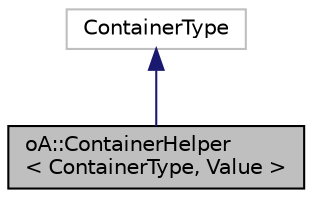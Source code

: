digraph "oA::ContainerHelper&lt; ContainerType, Value &gt;"
{
  edge [fontname="Helvetica",fontsize="10",labelfontname="Helvetica",labelfontsize="10"];
  node [fontname="Helvetica",fontsize="10",shape=record];
  Node2 [label="oA::ContainerHelper\l\< ContainerType, Value \>",height=0.2,width=0.4,color="black", fillcolor="grey75", style="filled", fontcolor="black"];
  Node3 -> Node2 [dir="back",color="midnightblue",fontsize="10",style="solid",fontname="Helvetica"];
  Node3 [label="ContainerType",height=0.2,width=0.4,color="grey75", fillcolor="white", style="filled"];
}
